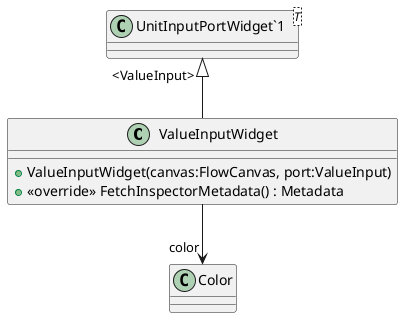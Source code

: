 @startuml
class ValueInputWidget {
    + ValueInputWidget(canvas:FlowCanvas, port:ValueInput)
    + <<override>> FetchInspectorMetadata() : Metadata
}
class "UnitInputPortWidget`1"<T> {
}
"UnitInputPortWidget`1" "<ValueInput>" <|-- ValueInputWidget
ValueInputWidget --> "color" Color
@enduml
